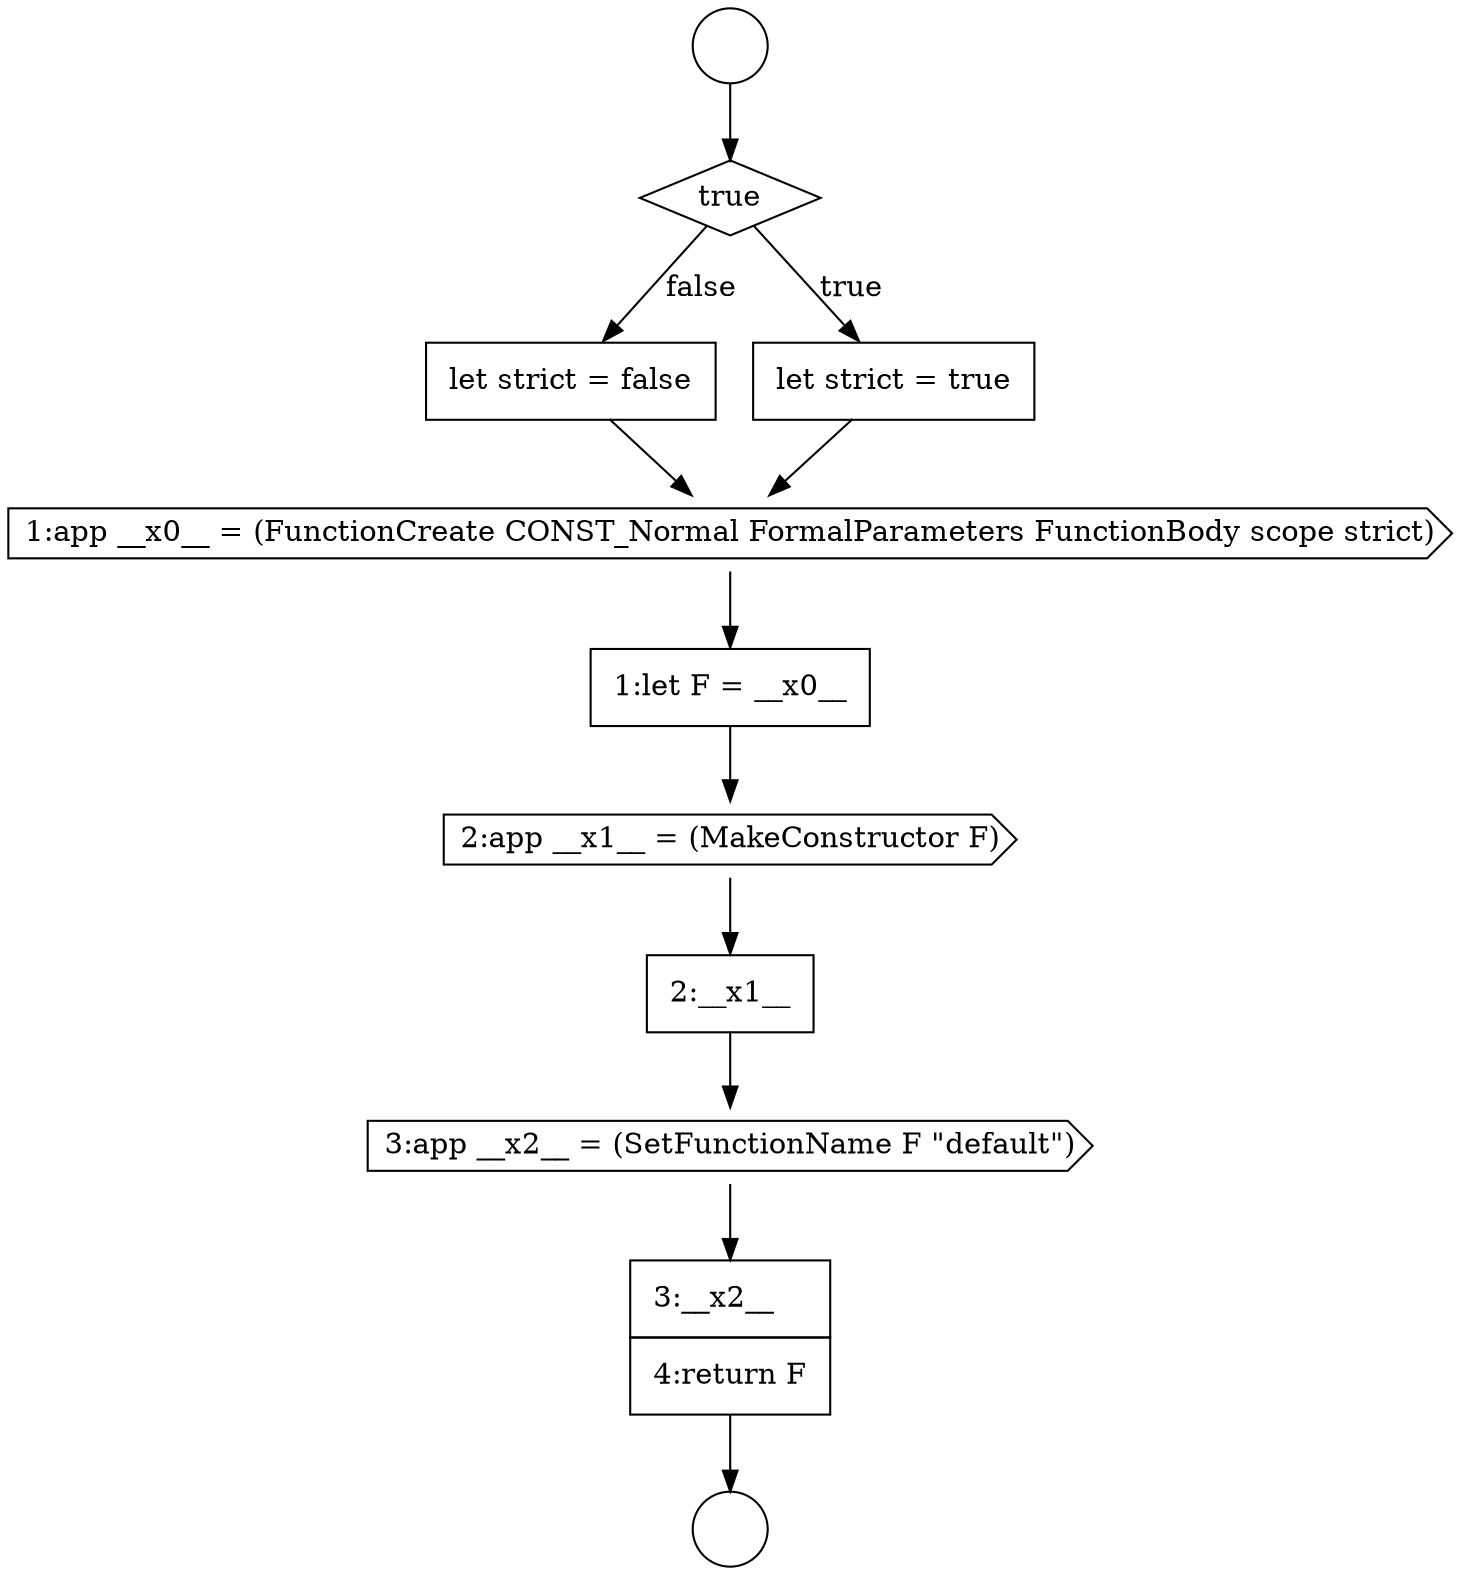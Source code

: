 digraph {
  node7824 [shape=none, margin=0, label=<<font color="black">
    <table border="0" cellborder="1" cellspacing="0" cellpadding="10">
      <tr><td align="left">3:__x2__</td></tr>
      <tr><td align="left">4:return F</td></tr>
    </table>
  </font>> color="black" fillcolor="white" style=filled]
  node7822 [shape=none, margin=0, label=<<font color="black">
    <table border="0" cellborder="1" cellspacing="0" cellpadding="10">
      <tr><td align="left">2:__x1__</td></tr>
    </table>
  </font>> color="black" fillcolor="white" style=filled]
  node7818 [shape=none, margin=0, label=<<font color="black">
    <table border="0" cellborder="1" cellspacing="0" cellpadding="10">
      <tr><td align="left">let strict = false</td></tr>
    </table>
  </font>> color="black" fillcolor="white" style=filled]
  node7814 [shape=circle label=" " color="black" fillcolor="white" style=filled]
  node7821 [shape=cds, label=<<font color="black">2:app __x1__ = (MakeConstructor F)</font>> color="black" fillcolor="white" style=filled]
  node7817 [shape=none, margin=0, label=<<font color="black">
    <table border="0" cellborder="1" cellspacing="0" cellpadding="10">
      <tr><td align="left">let strict = true</td></tr>
    </table>
  </font>> color="black" fillcolor="white" style=filled]
  node7815 [shape=circle label=" " color="black" fillcolor="white" style=filled]
  node7820 [shape=none, margin=0, label=<<font color="black">
    <table border="0" cellborder="1" cellspacing="0" cellpadding="10">
      <tr><td align="left">1:let F = __x0__</td></tr>
    </table>
  </font>> color="black" fillcolor="white" style=filled]
  node7816 [shape=diamond, label=<<font color="black">true</font>> color="black" fillcolor="white" style=filled]
  node7819 [shape=cds, label=<<font color="black">1:app __x0__ = (FunctionCreate CONST_Normal FormalParameters FunctionBody scope strict)</font>> color="black" fillcolor="white" style=filled]
  node7823 [shape=cds, label=<<font color="black">3:app __x2__ = (SetFunctionName F &quot;default&quot;)</font>> color="black" fillcolor="white" style=filled]
  node7820 -> node7821 [ color="black"]
  node7817 -> node7819 [ color="black"]
  node7824 -> node7815 [ color="black"]
  node7819 -> node7820 [ color="black"]
  node7816 -> node7817 [label=<<font color="black">true</font>> color="black"]
  node7816 -> node7818 [label=<<font color="black">false</font>> color="black"]
  node7814 -> node7816 [ color="black"]
  node7823 -> node7824 [ color="black"]
  node7822 -> node7823 [ color="black"]
  node7821 -> node7822 [ color="black"]
  node7818 -> node7819 [ color="black"]
}
